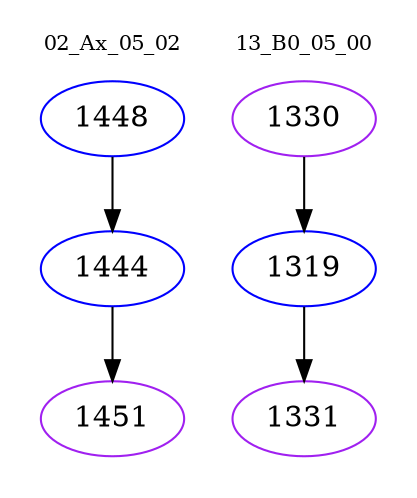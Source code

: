 digraph{
subgraph cluster_0 {
color = white
label = "02_Ax_05_02";
fontsize=10;
T0_1448 [label="1448", color="blue"]
T0_1448 -> T0_1444 [color="black"]
T0_1444 [label="1444", color="blue"]
T0_1444 -> T0_1451 [color="black"]
T0_1451 [label="1451", color="purple"]
}
subgraph cluster_1 {
color = white
label = "13_B0_05_00";
fontsize=10;
T1_1330 [label="1330", color="purple"]
T1_1330 -> T1_1319 [color="black"]
T1_1319 [label="1319", color="blue"]
T1_1319 -> T1_1331 [color="black"]
T1_1331 [label="1331", color="purple"]
}
}
